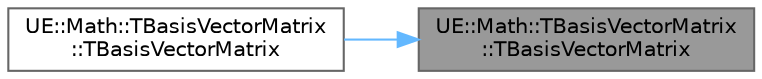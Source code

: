 digraph "UE::Math::TBasisVectorMatrix::TBasisVectorMatrix"
{
 // INTERACTIVE_SVG=YES
 // LATEX_PDF_SIZE
  bgcolor="transparent";
  edge [fontname=Helvetica,fontsize=10,labelfontname=Helvetica,labelfontsize=10];
  node [fontname=Helvetica,fontsize=10,shape=box,height=0.2,width=0.4];
  rankdir="RL";
  Node1 [id="Node000001",label="UE::Math::TBasisVectorMatrix\l::TBasisVectorMatrix",height=0.2,width=0.4,color="gray40", fillcolor="grey60", style="filled", fontcolor="black",tooltip=" "];
  Node1 -> Node2 [id="edge1_Node000001_Node000002",dir="back",color="steelblue1",style="solid",tooltip=" "];
  Node2 [id="Node000002",label="UE::Math::TBasisVectorMatrix\l::TBasisVectorMatrix",height=0.2,width=0.4,color="grey40", fillcolor="white", style="filled",URL="$d9/d97/structUE_1_1Math_1_1TBasisVectorMatrix.html#aad839b6a36fe75eea6481e900c8c6bea",tooltip=" "];
}
